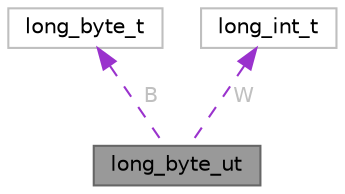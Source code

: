 digraph "long_byte_ut"
{
 // LATEX_PDF_SIZE
  bgcolor="transparent";
  edge [fontname=Helvetica,fontsize=10,labelfontname=Helvetica,labelfontsize=10];
  node [fontname=Helvetica,fontsize=10,shape=box,height=0.2,width=0.4];
  Node1 [id="Node000001",label="long_byte_ut",height=0.2,width=0.4,color="gray40", fillcolor="grey60", style="filled", fontcolor="black",tooltip=" "];
  Node2 -> Node1 [id="edge1_Node000001_Node000002",dir="back",color="darkorchid3",style="dashed",tooltip=" ",label=" B",fontcolor="grey" ];
  Node2 [id="Node000002",label="long_byte_t",height=0.2,width=0.4,color="grey75", fillcolor="white", style="filled",URL="$structlong__byte__t.html",tooltip=" "];
  Node3 -> Node1 [id="edge2_Node000001_Node000003",dir="back",color="darkorchid3",style="dashed",tooltip=" ",label=" W",fontcolor="grey" ];
  Node3 [id="Node000003",label="long_int_t",height=0.2,width=0.4,color="grey75", fillcolor="white", style="filled",URL="$structlong__int__t.html",tooltip=" "];
}
